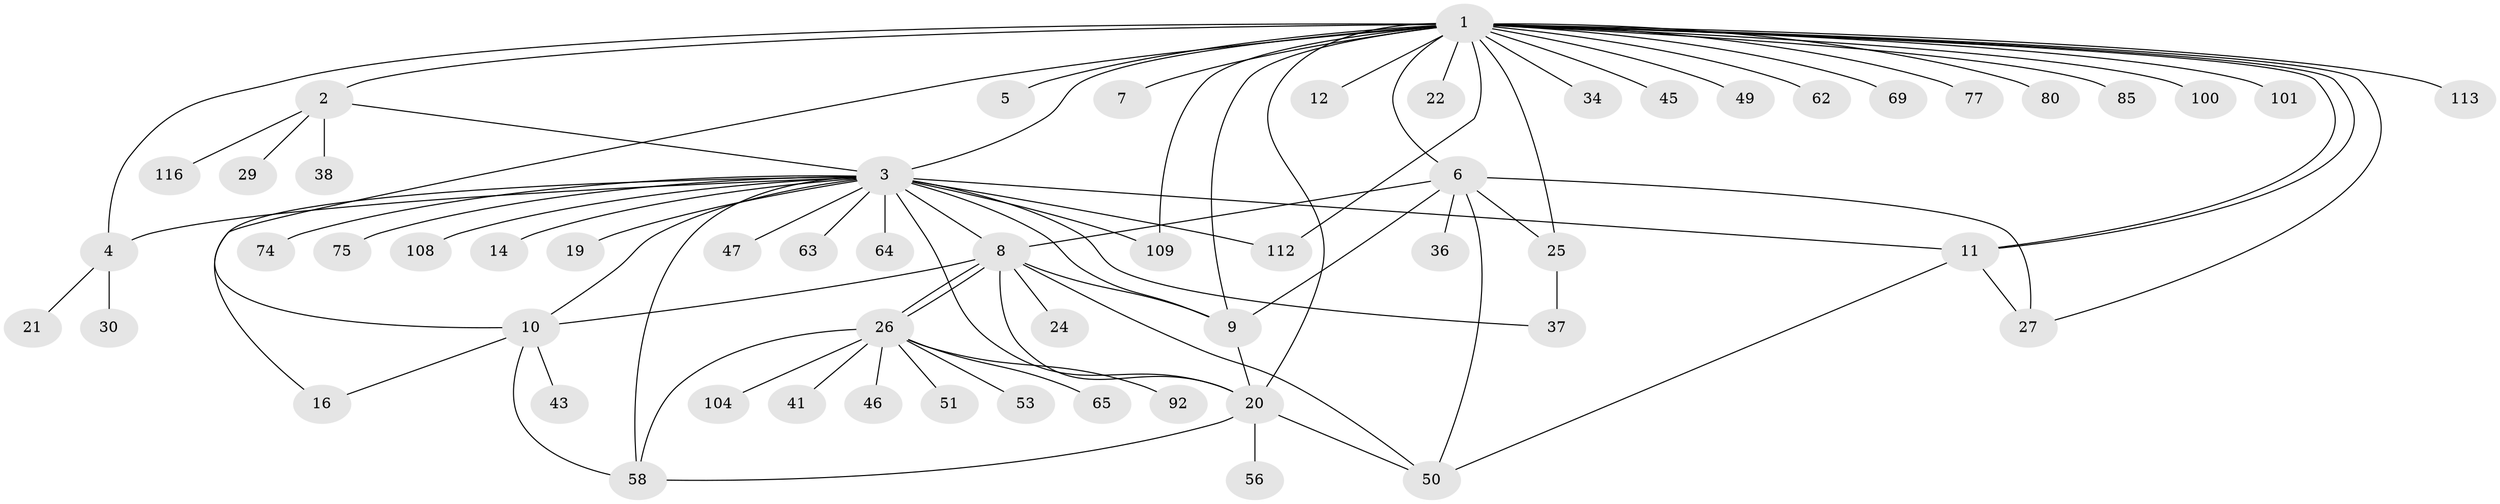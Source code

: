 // original degree distribution, {31: 0.008620689655172414, 5: 0.034482758620689655, 25: 0.008620689655172414, 4: 0.05172413793103448, 1: 0.5431034482758621, 8: 0.034482758620689655, 12: 0.008620689655172414, 6: 0.008620689655172414, 3: 0.1206896551724138, 2: 0.1724137931034483, 11: 0.008620689655172414}
// Generated by graph-tools (version 1.1) at 2025/14/03/09/25 04:14:28]
// undirected, 58 vertices, 84 edges
graph export_dot {
graph [start="1"]
  node [color=gray90,style=filled];
  1 [super="+13"];
  2;
  3 [super="+32"];
  4 [super="+28"];
  5;
  6 [super="+55"];
  7;
  8 [super="+18+57+31+79+96"];
  9 [super="+61+71+99+78+17"];
  10 [super="+83+87+115+73+15"];
  11 [super="+39"];
  12;
  14;
  16;
  19 [super="+52"];
  20 [super="+33+23"];
  21;
  22;
  24;
  25 [super="+54+111"];
  26 [super="+59"];
  27;
  29;
  30;
  34;
  36;
  37;
  38;
  41;
  43;
  45 [super="+60"];
  46;
  47;
  49;
  50 [super="+76+89"];
  51;
  53 [super="+66"];
  56;
  58 [super="+70+97+72"];
  62;
  63;
  64;
  65;
  69 [super="+106"];
  74;
  75;
  77;
  80;
  85;
  92;
  100;
  101;
  104;
  108;
  109 [super="+114"];
  112;
  113;
  116;
  1 -- 2;
  1 -- 3 [weight=2];
  1 -- 5;
  1 -- 6 [weight=2];
  1 -- 7;
  1 -- 9 [weight=2];
  1 -- 10;
  1 -- 11;
  1 -- 11;
  1 -- 12;
  1 -- 22;
  1 -- 25;
  1 -- 27;
  1 -- 34;
  1 -- 45;
  1 -- 49;
  1 -- 62;
  1 -- 69;
  1 -- 77;
  1 -- 80;
  1 -- 100;
  1 -- 101;
  1 -- 109;
  1 -- 112;
  1 -- 113;
  1 -- 85;
  1 -- 20 [weight=2];
  1 -- 4;
  2 -- 3;
  2 -- 29;
  2 -- 38;
  2 -- 116;
  3 -- 4;
  3 -- 11;
  3 -- 14;
  3 -- 16;
  3 -- 19;
  3 -- 37;
  3 -- 47;
  3 -- 63;
  3 -- 64;
  3 -- 74;
  3 -- 75;
  3 -- 108;
  3 -- 112;
  3 -- 8 [weight=2];
  3 -- 10;
  3 -- 109;
  3 -- 9 [weight=2];
  3 -- 58;
  3 -- 20 [weight=2];
  4 -- 21;
  4 -- 30;
  6 -- 8 [weight=2];
  6 -- 25;
  6 -- 27;
  6 -- 36;
  6 -- 50;
  6 -- 9;
  8 -- 10;
  8 -- 26;
  8 -- 26;
  8 -- 50;
  8 -- 24;
  8 -- 9;
  8 -- 20;
  9 -- 20;
  10 -- 16;
  10 -- 58;
  10 -- 43;
  11 -- 27;
  11 -- 50;
  20 -- 50;
  20 -- 58;
  20 -- 56;
  25 -- 37;
  26 -- 41;
  26 -- 46;
  26 -- 51;
  26 -- 53;
  26 -- 65;
  26 -- 92;
  26 -- 104;
  26 -- 58;
}
